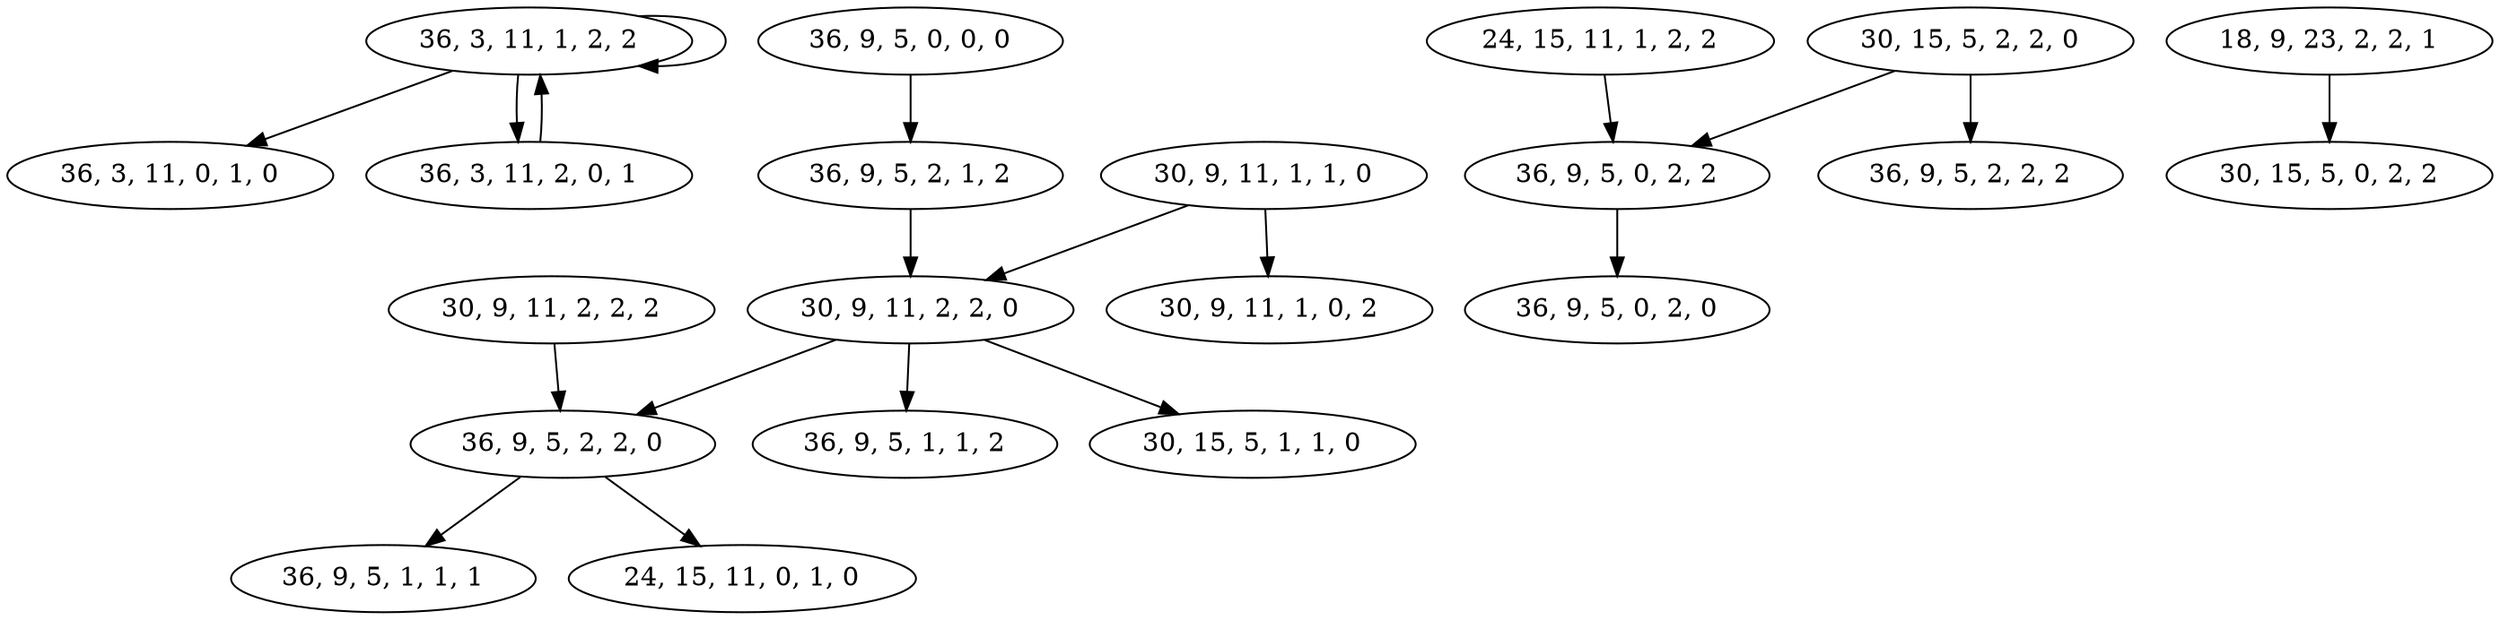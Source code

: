 digraph "../results/graphs-agents/embb-trf2/g-embb-trf2" {
	"36, 3, 11, 1, 2, 2"
	"30, 9, 11, 2, 2, 0"
	"36, 9, 5, 1, 1, 2"
	"30, 9, 11, 1, 1, 0"
	"30, 9, 11, 1, 0, 2"
	"36, 9, 5, 2, 1, 2"
	"36, 9, 5, 2, 2, 0"
	"24, 15, 11, 1, 2, 2"
	"36, 9, 5, 0, 2, 2"
	"30, 15, 5, 2, 2, 0"
	"36, 9, 5, 2, 2, 2"
	"36, 9, 5, 0, 0, 0"
	"30, 9, 11, 2, 2, 2"
	"36, 9, 5, 1, 1, 1"
	"24, 15, 11, 0, 1, 0"
	"36, 9, 5, 0, 2, 0"
	"18, 9, 23, 2, 2, 1"
	"30, 15, 5, 0, 2, 2"
	"30, 15, 5, 1, 1, 0"
	"36, 3, 11, 0, 1, 0"
	"36, 3, 11, 2, 0, 1"
	"36, 3, 11, 1, 2, 2" -> "36, 3, 11, 1, 2, 2"
	"30, 9, 11, 2, 2, 0" -> "36, 9, 5, 1, 1, 2"
	"30, 9, 11, 1, 1, 0" -> "30, 9, 11, 1, 0, 2"
	"36, 9, 5, 2, 1, 2" -> "30, 9, 11, 2, 2, 0"
	"30, 9, 11, 2, 2, 0" -> "36, 9, 5, 2, 2, 0"
	"24, 15, 11, 1, 2, 2" -> "36, 9, 5, 0, 2, 2"
	"30, 9, 11, 1, 1, 0" -> "30, 9, 11, 2, 2, 0"
	"30, 15, 5, 2, 2, 0" -> "36, 9, 5, 2, 2, 2"
	"36, 9, 5, 0, 0, 0" -> "36, 9, 5, 2, 1, 2"
	"30, 9, 11, 2, 2, 2" -> "36, 9, 5, 2, 2, 0"
	"36, 9, 5, 2, 2, 0" -> "36, 9, 5, 1, 1, 1"
	"36, 9, 5, 2, 2, 0" -> "24, 15, 11, 0, 1, 0"
	"30, 15, 5, 2, 2, 0" -> "36, 9, 5, 0, 2, 2"
	"36, 9, 5, 0, 2, 2" -> "36, 9, 5, 0, 2, 0"
	"18, 9, 23, 2, 2, 1" -> "30, 15, 5, 0, 2, 2"
	"30, 9, 11, 2, 2, 0" -> "30, 15, 5, 1, 1, 0"
	"36, 3, 11, 1, 2, 2" -> "36, 3, 11, 0, 1, 0"
	"36, 3, 11, 1, 2, 2" -> "36, 3, 11, 2, 0, 1"
	"36, 3, 11, 2, 0, 1" -> "36, 3, 11, 1, 2, 2"
}
